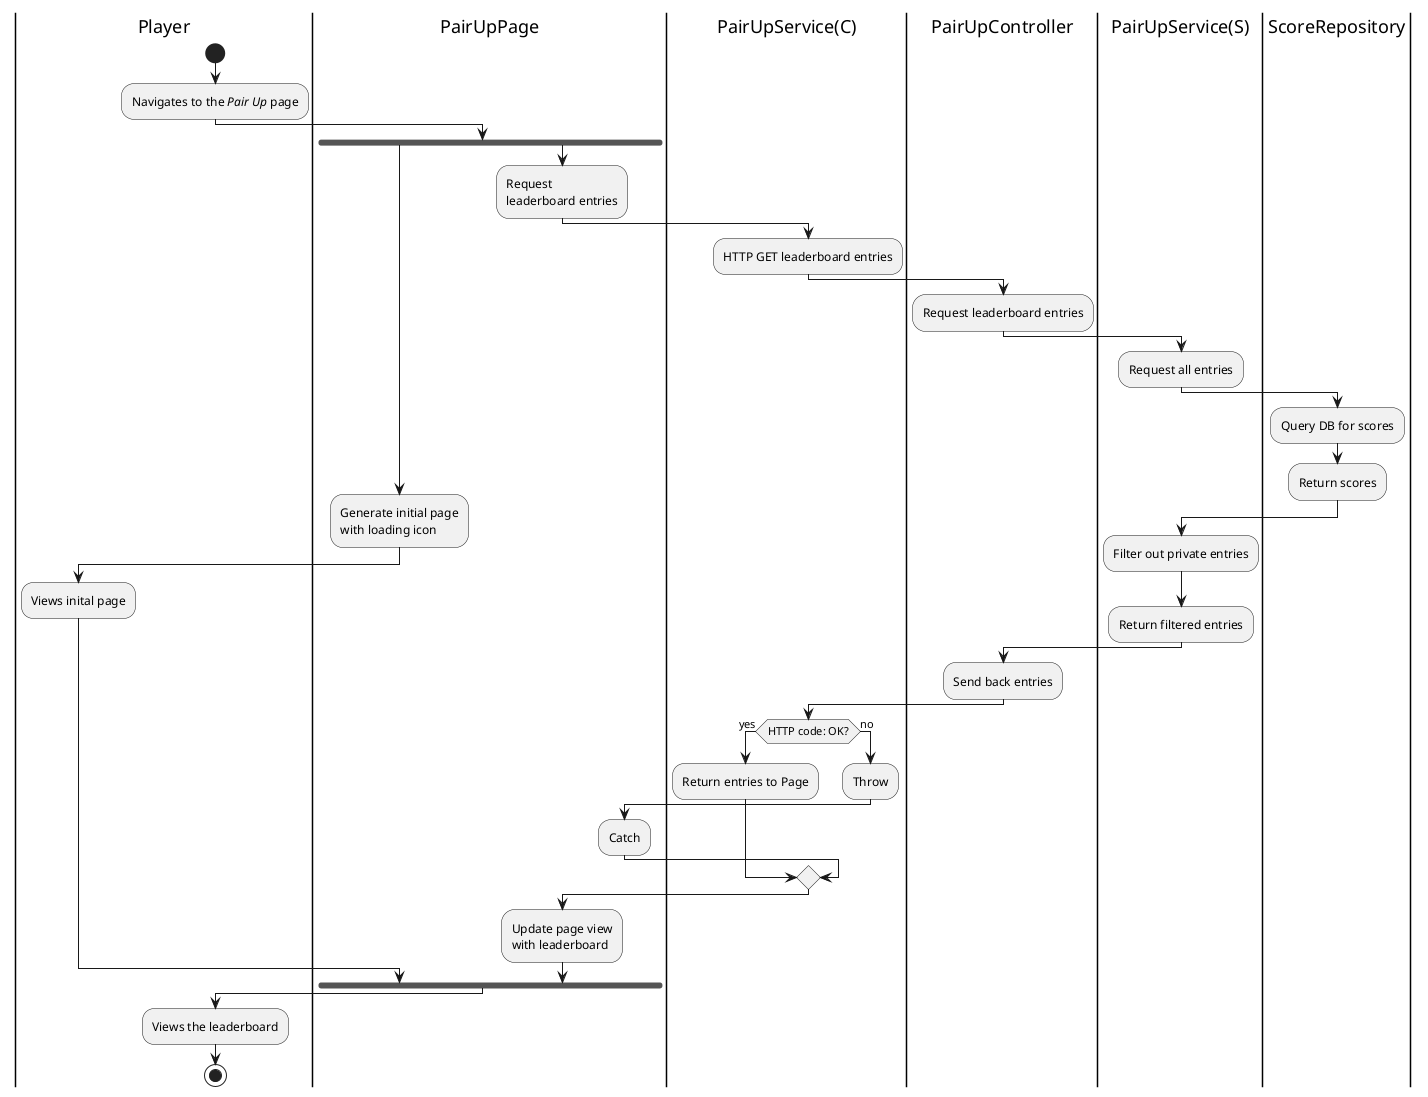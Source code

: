 @startuml
|Player|
start
:Navigates to the <i>Pair Up</i> page;
|PairUpPage|
fork
    :Generate initial page
    with loading icon;
|Player|
:Views inital page;
fork again
    |PairUpPage|
    :Request
    leaderboard entries;
    |PairUpService(C)|
    :HTTP GET leaderboard entries;
    |PairUpController|
    :Request leaderboard entries;
    |PairUpService(S)|
    :Request all entries;
    |ScoreRepository|
    :Query DB for scores;
    :Return scores;
    |PairUpService(S)|
    :Filter out private entries;
    :Return filtered entries;
    |PairUpController|
    :Send back entries;
    |PairUpService(C)|
    if (HTTP code: OK?) then (yes)
        :Return entries to Page;
    else (no)
        :Throw;
        |PairUpPage|
        :Catch;
    endif
    |PairUpPage|
    :Update page view
    with leaderboard;
end fork
|Player|
:Views the leaderboard;
stop
@enduml
